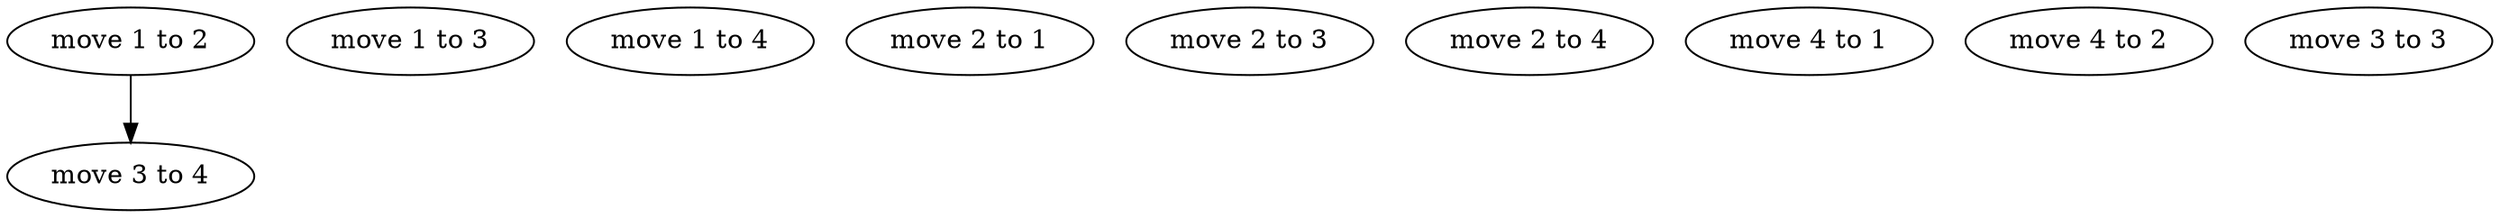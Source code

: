 digraph G {
      
  "move 1 to 2";
  "move 1 to 3";
  "move 1 to 4";

  "move 2 to 1";
  "move 2 to 3";
  "move 2 to 4";

  "move 4 to 1";
  "move 4 to 2";
  "move 3 to 3";

  "move 1 to 2" -> "move 3 to 4";

}
